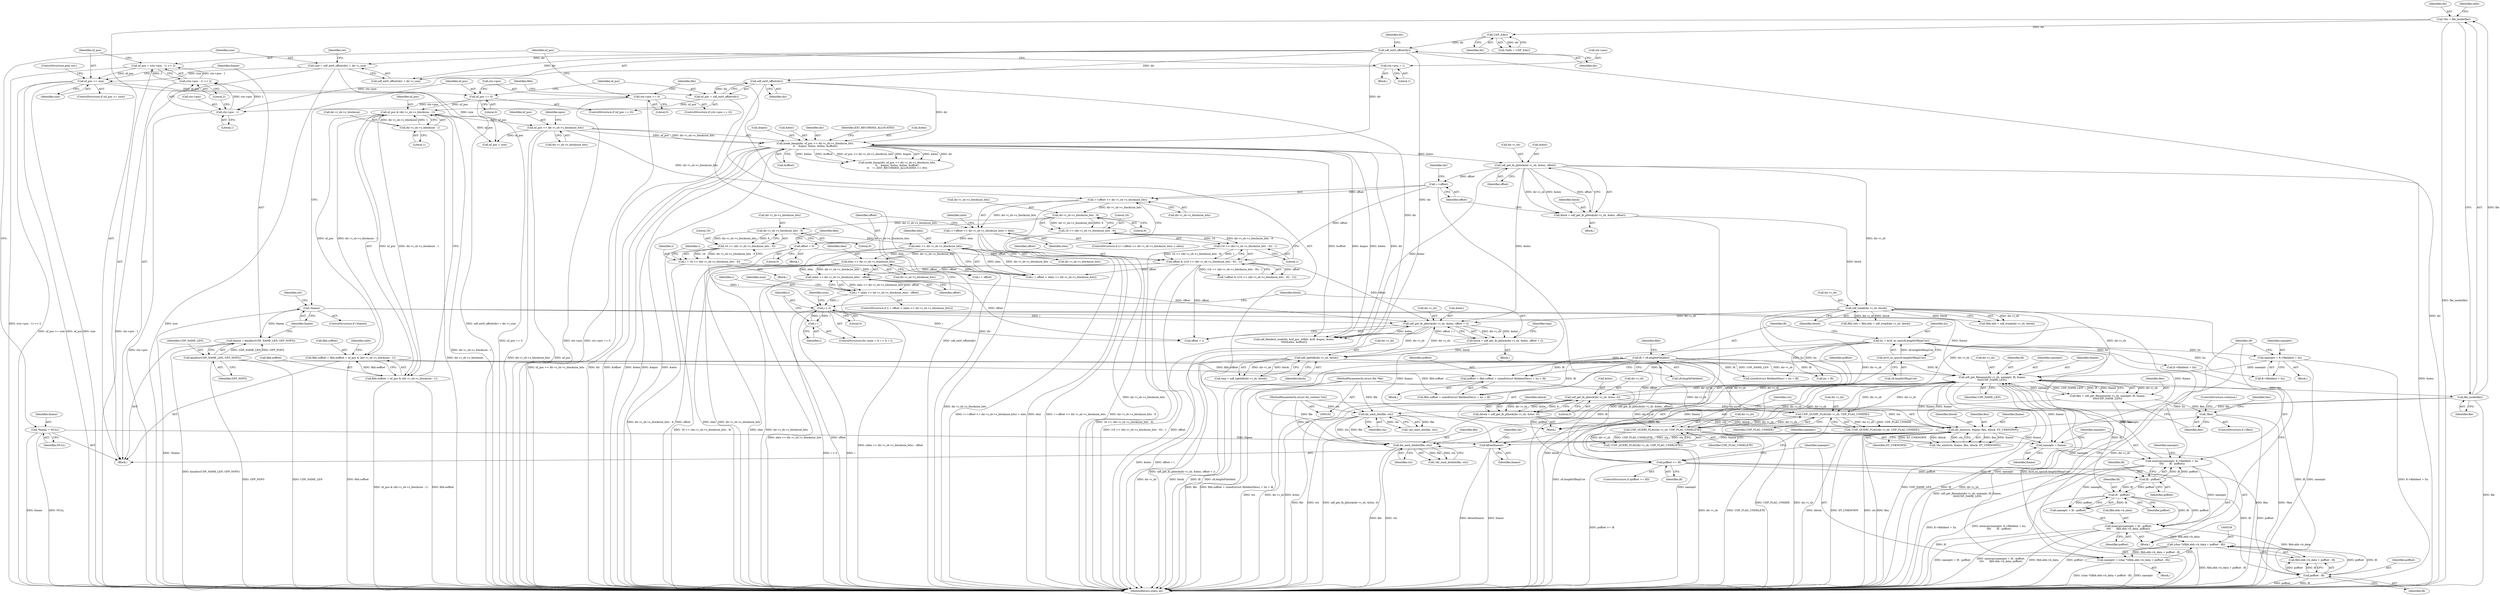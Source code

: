 digraph "0_linux_0e5cc9a40ada6046e6bc3bdfcd0c0d7e4b706b14@API" {
"1000694" [label="(Call,kfree(fname))"];
"1000626" [label="(Call,udf_get_filename(dir->i_sb, nameptr, lfi, fname,\n\t\t\t\t\tUDF_NAME_LEN))"];
"1000408" [label="(Call,udf_tgetblk(dir->i_sb, block))"];
"1000397" [label="(Call,udf_get_lb_pblock(dir->i_sb, &eloc, offset + i))"];
"1000324" [label="(Call,udf_tread(dir->i_sb, block))"];
"1000265" [label="(Call,udf_get_lb_pblock(dir->i_sb, &eloc, offset))"];
"1000237" [label="(Call,inode_bmap(dir, nf_pos >> dir->i_sb->s_blocksize_bits,\n\t\t    &epos, &eloc, &elen, &offset))"];
"1000209" [label="(Call,udf_ext0_offset(dir))"];
"1000137" [label="(Call,udf_ext0_offset(dir))"];
"1000114" [label="(Call,UDF_I(dir))"];
"1000107" [label="(Call,*dir = file_inode(file))"];
"1000109" [label="(Call,file_inode(file))"];
"1000103" [label="(MethodParameterIn,struct file *file)"];
"1000239" [label="(Call,nf_pos >> dir->i_sb->s_blocksize_bits)"];
"1000219" [label="(Call,nf_pos & (dir->i_sb->s_blocksize - 1))"];
"1000207" [label="(Call,nf_pos = udf_ext0_offset(dir))"];
"1000204" [label="(Call,nf_pos == 0)"];
"1000185" [label="(Call,nf_pos >= size)"];
"1000175" [label="(Call,nf_pos = (ctx->pos - 1) << 2)"];
"1000177" [label="(Call,(ctx->pos - 1) << 2)"];
"1000178" [label="(Call,ctx->pos - 1)"];
"1000157" [label="(Call,ctx->pos == 0)"];
"1000170" [label="(Call,ctx->pos = 1)"];
"1000134" [label="(Call,size = udf_ext0_offset(dir) + dir->i_size)"];
"1000221" [label="(Call,dir->i_sb->s_blocksize - 1)"];
"1000263" [label="(Call,block = udf_get_lb_pblock(dir->i_sb, &eloc, offset))"];
"1000376" [label="(Call,(elen >> dir->i_sb->s_blocksize_bits) - offset)"];
"1000377" [label="(Call,elen >> dir->i_sb->s_blocksize_bits)"];
"1000367" [label="(Call,elen >> dir->i_sb->s_blocksize_bits)"];
"1000273" [label="(Call,(++offset << dir->i_sb->s_blocksize_bits) < elen)"];
"1000274" [label="(Call,++offset << dir->i_sb->s_blocksize_bits)"];
"1000275" [label="(Call,++offset)"];
"1000355" [label="(Call,dir->i_sb->s_blocksize_bits - 9)"];
"1000342" [label="(Call,dir->i_sb->s_blocksize_bits - 9)"];
"1000337" [label="(Call,offset & ((16 >> (dir->i_sb->s_blocksize_bits - 9)) - 1))"];
"1000311" [label="(Call,offset = 0)"];
"1000339" [label="(Call,(16 >> (dir->i_sb->s_blocksize_bits - 9)) - 1)"];
"1000340" [label="(Call,16 >> (dir->i_sb->s_blocksize_bits - 9))"];
"1000389" [label="(Call,i > 0)"];
"1000374" [label="(Call,i = (elen >> dir->i_sb->s_blocksize_bits) - offset)"];
"1000392" [label="(Call,i--)"];
"1000351" [label="(Call,i = 16 >> (dir->i_sb->s_blocksize_bits - 9))"];
"1000353" [label="(Call,16 >> (dir->i_sb->s_blocksize_bits - 9))"];
"1000395" [label="(Call,block = udf_get_lb_pblock(dir->i_sb, &eloc, offset + i))"];
"1000604" [label="(Call,UDF_QUERY_FLAG(dir->i_sb, UDF_FLAG_UNHIDE))"];
"1000648" [label="(Call,udf_get_lb_pblock(dir->i_sb, &tloc, 0))"];
"1000587" [label="(Call,UDF_QUERY_FLAG(dir->i_sb, UDF_FLAG_UNDELETE))"];
"1000509" [label="(Call,nameptr = fi->fileIdent + liu)"];
"1000489" [label="(Call,liu = le16_to_cpu(cfi.lengthOfImpUse))"];
"1000491" [label="(Call,le16_to_cpu(cfi.lengthOfImpUse))"];
"1000536" [label="(Call,nameptr = (char *)(fibh.ebh->b_data + poffset - lfi))"];
"1000538" [label="(Call,(char *)(fibh.ebh->b_data + poffset - lfi))"];
"1000564" [label="(Call,memcpy(nameptr + lfi - poffset,\n\t\t\t\t       fibh.ebh->b_data, poffset))"];
"1000554" [label="(Call,memcpy(nameptr, fi->fileIdent + liu,\n\t\t\t\t       lfi - poffset))"];
"1000551" [label="(Call,nameptr = fname)"];
"1000657" [label="(Call,dir_emit(ctx, fname, flen, iblock, DT_UNKNOWN))"];
"1000165" [label="(Call,dir_emit_dot(file, ctx))"];
"1000104" [label="(MethodParameterIn,struct dir_context *ctx)"];
"1000619" [label="(Call,dir_emit_dotdot(file, ctx))"];
"1000635" [label="(Call,!flen)"];
"1000624" [label="(Call,flen = udf_get_filename(dir->i_sb, nameptr, lfi, fname,\n\t\t\t\t\tUDF_NAME_LEN))"];
"1000646" [label="(Call,iblock = udf_get_lb_pblock(dir->i_sb, &tloc, 0))"];
"1000195" [label="(Call,!fname)"];
"1000189" [label="(Call,fname = kmalloc(UDF_NAME_LEN, GFP_NOFS))"];
"1000191" [label="(Call,kmalloc(UDF_NAME_LEN, GFP_NOFS))"];
"1000561" [label="(Call,lfi - poffset)"];
"1000532" [label="(Call,poffset >= lfi)"];
"1000519" [label="(Call,poffset = fibh.soffset + sizeof(struct fileIdentDesc) + liu + lfi)"];
"1000211" [label="(Call,fibh.soffset = fibh.eoffset = nf_pos & (dir->i_sb->s_blocksize - 1))"];
"1000215" [label="(Call,fibh.eoffset = nf_pos & (dir->i_sb->s_blocksize - 1))"];
"1000495" [label="(Call,lfi = cfi.lengthFileIdent)"];
"1000567" [label="(Call,lfi - poffset)"];
"1000546" [label="(Call,poffset - lfi)"];
"1000127" [label="(Call,*fname = NULL)"];
"1000227" [label="(Literal,1)"];
"1000204" [label="(Call,nf_pos == 0)"];
"1000177" [label="(Call,(ctx->pos - 1) << 2)"];
"1000241" [label="(Call,dir->i_sb->s_blocksize_bits)"];
"1000694" [label="(Call,kfree(fname))"];
"1000385" [label="(ControlStructure,for (num = 0; i > 0; i--))"];
"1000660" [label="(Identifier,flen)"];
"1000275" [label="(Call,++offset)"];
"1000137" [label="(Call,udf_ext0_offset(dir))"];
"1000279" [label="(Identifier,dir)"];
"1000491" [label="(Call,le16_to_cpu(cfi.lengthOfImpUse))"];
"1000277" [label="(Call,dir->i_sb->s_blocksize_bits)"];
"1000134" [label="(Call,size = udf_ext0_offset(dir) + dir->i_size)"];
"1000252" [label="(Call,&offset)"];
"1000367" [label="(Call,elen >> dir->i_sb->s_blocksize_bits)"];
"1000536" [label="(Call,nameptr = (char *)(fibh.ebh->b_data + poffset - lfi))"];
"1000203" [label="(ControlStructure,if (nf_pos == 0))"];
"1000492" [label="(Call,cfi.lengthOfImpUse)"];
"1000406" [label="(Call,tmp = udf_tgetblk(dir->i_sb, block))"];
"1000264" [label="(Identifier,block)"];
"1000166" [label="(Identifier,file)"];
"1000534" [label="(Identifier,lfi)"];
"1000552" [label="(Identifier,nameptr)"];
"1000503" [label="(Identifier,fibh)"];
"1000567" [label="(Call,lfi - poffset)"];
"1000630" [label="(Identifier,nameptr)"];
"1000604" [label="(Call,UDF_QUERY_FLAG(dir->i_sb, UDF_FLAG_UNHIDE))"];
"1000250" [label="(Call,&elen)"];
"1000187" [label="(Identifier,size)"];
"1000369" [label="(Call,dir->i_sb->s_blocksize_bits)"];
"1000272" [label="(ControlStructure,if ((++offset << dir->i_sb->s_blocksize_bits) < elen))"];
"1000129" [label="(Identifier,NULL)"];
"1000547" [label="(Identifier,poffset)"];
"1000127" [label="(Call,*fname = NULL)"];
"1000183" [label="(Literal,2)"];
"1000510" [label="(Identifier,nameptr)"];
"1000364" [label="(Call,i + offset)"];
"1000213" [label="(Identifier,fibh)"];
"1000375" [label="(Identifier,i)"];
"1000548" [label="(Identifier,lfi)"];
"1000135" [label="(Identifier,size)"];
"1000553" [label="(Identifier,fname)"];
"1000519" [label="(Call,poffset = fibh.soffset + sizeof(struct fileIdentDesc) + liu + lfi)"];
"1000175" [label="(Call,nf_pos = (ctx->pos - 1) << 2)"];
"1000624" [label="(Call,flen = udf_get_filename(dir->i_sb, nameptr, lfi, fname,\n\t\t\t\t\tUDF_NAME_LEN))"];
"1000362" [label="(ControlStructure,if (i + offset > (elen >> dir->i_sb->s_blocksize_bits)))"];
"1000497" [label="(Call,cfi.lengthFileIdent)"];
"1000456" [label="(Block,)"];
"1000312" [label="(Identifier,offset)"];
"1000109" [label="(Call,file_inode(file))"];
"1000325" [label="(Call,dir->i_sb)"];
"1000188" [label="(ControlStructure,goto out;)"];
"1000355" [label="(Call,dir->i_sb->s_blocksize_bits - 9)"];
"1000246" [label="(Call,&epos)"];
"1000179" [label="(Call,ctx->pos)"];
"1000316" [label="(Call,fibh.sbh = fibh.ebh = udf_tread(dir->i_sb, block))"];
"1000222" [label="(Call,dir->i_sb->s_blocksize)"];
"1000339" [label="(Call,(16 >> (dir->i_sb->s_blocksize_bits - 9)) - 1)"];
"1000185" [label="(Call,nf_pos >= size)"];
"1000199" [label="(Identifier,ret)"];
"1000662" [label="(Identifier,DT_UNKNOWN)"];
"1000165" [label="(Call,dir_emit_dot(file, ctx))"];
"1000209" [label="(Call,udf_ext0_offset(dir))"];
"1000570" [label="(Call,fibh.ebh->b_data)"];
"1000361" [label="(Literal,9)"];
"1000520" [label="(Identifier,poffset)"];
"1000496" [label="(Identifier,lfi)"];
"1000194" [label="(ControlStructure,if (!fname))"];
"1000336" [label="(Call,!(offset & ((16 >> (dir->i_sb->s_blocksize_bits - 9)) - 1)))"];
"1000649" [label="(Call,dir->i_sb)"];
"1000564" [label="(Call,memcpy(nameptr + lfi - poffset,\n\t\t\t\t       fibh.ebh->b_data, poffset))"];
"1000265" [label="(Call,udf_get_lb_pblock(dir->i_sb, &eloc, offset))"];
"1000517" [label="(Block,)"];
"1000324" [label="(Call,udf_tread(dir->i_sb, block))"];
"1000568" [label="(Identifier,lfi)"];
"1000115" [label="(Identifier,dir)"];
"1000632" [label="(Identifier,fname)"];
"1000565" [label="(Call,nameptr + lfi - poffset)"];
"1000625" [label="(Identifier,flen)"];
"1000433" [label="(Identifier,num)"];
"1000212" [label="(Call,fibh.soffset)"];
"1000191" [label="(Call,kmalloc(UDF_NAME_LEN, GFP_NOFS))"];
"1000140" [label="(Identifier,dir)"];
"1000537" [label="(Identifier,nameptr)"];
"1000105" [label="(Block,)"];
"1000162" [label="(Block,)"];
"1000138" [label="(Identifier,dir)"];
"1000157" [label="(Call,ctx->pos == 0)"];
"1000554" [label="(Call,memcpy(nameptr, fi->fileIdent + liu,\n\t\t\t\t       lfi - poffset))"];
"1000392" [label="(Call,i--)"];
"1000341" [label="(Literal,16)"];
"1000550" [label="(Block,)"];
"1000588" [label="(Call,dir->i_sb)"];
"1000659" [label="(Identifier,fname)"];
"1000189" [label="(Call,fname = kmalloc(UDF_NAME_LEN, GFP_NOFS))"];
"1000376" [label="(Call,(elen >> dir->i_sb->s_blocksize_bits) - offset)"];
"1000555" [label="(Identifier,nameptr)"];
"1000107" [label="(Call,*dir = file_inode(file))"];
"1000652" [label="(Call,&tloc)"];
"1000384" [label="(Identifier,offset)"];
"1000387" [label="(Identifier,num)"];
"1000352" [label="(Identifier,i)"];
"1000282" [label="(Identifier,elen)"];
"1000635" [label="(Call,!flen)"];
"1000350" [label="(Block,)"];
"1000287" [label="(Identifier,iinfo)"];
"1000412" [label="(Identifier,block)"];
"1000656" [label="(Call,!dir_emit(ctx, fname, flen, iblock, DT_UNKNOWN))"];
"1000511" [label="(Call,fi->fileIdent + liu)"];
"1000396" [label="(Identifier,block)"];
"1000561" [label="(Call,lfi - poffset)"];
"1000216" [label="(Call,fibh.eoffset)"];
"1000393" [label="(Identifier,i)"];
"1000634" [label="(ControlStructure,if (!flen))"];
"1000586" [label="(Call,!UDF_QUERY_FLAG(dir->i_sb, UDF_FLAG_UNDELETE))"];
"1000540" [label="(Call,fibh.ebh->b_data + poffset - lfi)"];
"1000104" [label="(MethodParameterIn,struct dir_context *ctx)"];
"1000151" [label="(Identifier,ret)"];
"1000379" [label="(Call,dir->i_sb->s_blocksize_bits)"];
"1000263" [label="(Call,block = udf_get_lb_pblock(dir->i_sb, &eloc, offset))"];
"1000190" [label="(Identifier,fname)"];
"1000161" [label="(Literal,0)"];
"1000532" [label="(Call,poffset >= lfi)"];
"1000409" [label="(Call,dir->i_sb)"];
"1000114" [label="(Call,UDF_I(dir))"];
"1000636" [label="(Identifier,flen)"];
"1000535" [label="(Block,)"];
"1000626" [label="(Call,udf_get_filename(dir->i_sb, nameptr, lfi, fname,\n\t\t\t\t\tUDF_NAME_LEN))"];
"1000627" [label="(Call,dir->i_sb)"];
"1000184" [label="(ControlStructure,if (nf_pos >= size))"];
"1000186" [label="(Identifier,nf_pos)"];
"1000525" [label="(Call,sizeof(struct fileIdentDesc) + liu + lfi)"];
"1000195" [label="(Call,!fname)"];
"1000342" [label="(Call,dir->i_sb->s_blocksize_bits - 9)"];
"1000343" [label="(Call,dir->i_sb->s_blocksize_bits)"];
"1000569" [label="(Identifier,poffset)"];
"1000337" [label="(Call,offset & ((16 >> (dir->i_sb->s_blocksize_bits - 9)) - 1))"];
"1000695" [label="(Identifier,fname)"];
"1000521" [label="(Call,fibh.soffset + sizeof(struct fileIdentDesc) + liu + lfi)"];
"1000377" [label="(Call,elen >> dir->i_sb->s_blocksize_bits)"];
"1000110" [label="(Identifier,file)"];
"1000647" [label="(Identifier,iblock)"];
"1000269" [label="(Call,&eloc)"];
"1000266" [label="(Call,dir->i_sb)"];
"1000240" [label="(Identifier,nf_pos)"];
"1000211" [label="(Call,fibh.soffset = fibh.eoffset = nf_pos & (dir->i_sb->s_blocksize - 1))"];
"1000234" [label="(Block,)"];
"1000489" [label="(Call,liu = le16_to_cpu(cfi.lengthOfImpUse))"];
"1000531" [label="(ControlStructure,if (poffset >= lfi))"];
"1000108" [label="(Identifier,dir)"];
"1000620" [label="(Identifier,file)"];
"1000248" [label="(Call,&eloc)"];
"1000587" [label="(Call,UDF_QUERY_FLAG(dir->i_sb, UDF_FLAG_UNDELETE))"];
"1000374" [label="(Call,i = (elen >> dir->i_sb->s_blocksize_bits) - offset)"];
"1000363" [label="(Call,i + offset > (elen >> dir->i_sb->s_blocksize_bits))"];
"1000318" [label="(Identifier,fibh)"];
"1000176" [label="(Identifier,nf_pos)"];
"1000658" [label="(Identifier,ctx)"];
"1000407" [label="(Identifier,tmp)"];
"1000170" [label="(Call,ctx->pos = 1)"];
"1000546" [label="(Call,poffset - lfi)"];
"1000351" [label="(Call,i = 16 >> (dir->i_sb->s_blocksize_bits - 9))"];
"1000112" [label="(Call,*iinfo = UDF_I(dir))"];
"1000619" [label="(Call,dir_emit_dotdot(file, ctx))"];
"1000639" [label="(Identifier,tloc)"];
"1000490" [label="(Identifier,liu)"];
"1000654" [label="(Literal,0)"];
"1000158" [label="(Call,ctx->pos)"];
"1000196" [label="(Identifier,fname)"];
"1000271" [label="(Identifier,offset)"];
"1000349" [label="(Literal,1)"];
"1000238" [label="(Identifier,dir)"];
"1000538" [label="(Call,(char *)(fibh.ebh->b_data + poffset - lfi))"];
"1000661" [label="(Identifier,iblock)"];
"1000633" [label="(Identifier,UDF_NAME_LEN)"];
"1000365" [label="(Identifier,i)"];
"1000401" [label="(Call,&eloc)"];
"1000495" [label="(Call,lfi = cfi.lengthFileIdent)"];
"1000394" [label="(Block,)"];
"1000563" [label="(Identifier,poffset)"];
"1000562" [label="(Identifier,lfi)"];
"1000193" [label="(Identifier,GFP_NOFS)"];
"1000591" [label="(Identifier,UDF_FLAG_UNDELETE)"];
"1000207" [label="(Call,nf_pos = udf_ext0_offset(dir))"];
"1000276" [label="(Identifier,offset)"];
"1000391" [label="(Literal,0)"];
"1000320" [label="(Call,fibh.ebh = udf_tread(dir->i_sb, block))"];
"1000603" [label="(Call,!UDF_QUERY_FLAG(dir->i_sb, UDF_FLAG_UNHIDE))"];
"1000605" [label="(Call,dir->i_sb)"];
"1000255" [label="(Identifier,EXT_RECORDED_ALLOCATED)"];
"1000338" [label="(Identifier,offset)"];
"1000580" [label="(Identifier,cfi)"];
"1000646" [label="(Call,iblock = udf_get_lb_pblock(dir->i_sb, &tloc, 0))"];
"1000378" [label="(Identifier,elen)"];
"1000239" [label="(Call,nf_pos >> dir->i_sb->s_blocksize_bits)"];
"1000156" [label="(ControlStructure,if (ctx->pos == 0))"];
"1000575" [label="(Identifier,poffset)"];
"1000192" [label="(Identifier,UDF_NAME_LEN)"];
"1000533" [label="(Identifier,poffset)"];
"1000348" [label="(Literal,9)"];
"1000128" [label="(Identifier,fname)"];
"1000220" [label="(Identifier,nf_pos)"];
"1000469" [label="(Call,udf_fileident_read(dir, &nf_pos, &fibh, &cfi, &epos, &eloc,\n\t\t\t\t\t&elen, &offset))"];
"1000313" [label="(Literal,0)"];
"1000389" [label="(Call,i > 0)"];
"1000608" [label="(Identifier,UDF_FLAG_UNHIDE)"];
"1000210" [label="(Identifier,dir)"];
"1000368" [label="(Identifier,elen)"];
"1000509" [label="(Call,nameptr = fi->fileIdent + liu)"];
"1000390" [label="(Identifier,i)"];
"1000648" [label="(Call,udf_get_lb_pblock(dir->i_sb, &tloc, 0))"];
"1000247" [label="(Identifier,epos)"];
"1000354" [label="(Literal,16)"];
"1000182" [label="(Literal,1)"];
"1000174" [label="(Literal,1)"];
"1000164" [label="(Call,!dir_emit_dot(file, ctx))"];
"1000508" [label="(Block,)"];
"1000453" [label="(Call,nf_pos < size)"];
"1000219" [label="(Call,nf_pos & (dir->i_sb->s_blocksize - 1))"];
"1000408" [label="(Call,udf_tgetblk(dir->i_sb, block))"];
"1000171" [label="(Call,ctx->pos)"];
"1000311" [label="(Call,offset = 0)"];
"1000395" [label="(Call,block = udf_get_lb_pblock(dir->i_sb, &eloc, offset + i))"];
"1000618" [label="(Call,!dir_emit_dotdot(file, ctx))"];
"1000397" [label="(Call,udf_get_lb_pblock(dir->i_sb, &eloc, offset + i))"];
"1000178" [label="(Call,ctx->pos - 1)"];
"1000205" [label="(Identifier,nf_pos)"];
"1000236" [label="(Call,inode_bmap(dir, nf_pos >> dir->i_sb->s_blocksize_bits,\n\t\t    &epos, &eloc, &elen, &offset)\n\t\t    != (EXT_RECORDED_ALLOCATED >> 30))"];
"1000566" [label="(Identifier,nameptr)"];
"1000328" [label="(Identifier,block)"];
"1000621" [label="(Identifier,ctx)"];
"1000103" [label="(MethodParameterIn,struct file *file)"];
"1000273" [label="(Call,(++offset << dir->i_sb->s_blocksize_bits) < elen)"];
"1000356" [label="(Call,dir->i_sb->s_blocksize_bits)"];
"1000528" [label="(Call,liu + lfi)"];
"1000221" [label="(Call,dir->i_sb->s_blocksize - 1)"];
"1000231" [label="(Identifier,iinfo)"];
"1000215" [label="(Call,fibh.eoffset = nf_pos & (dir->i_sb->s_blocksize - 1))"];
"1000237" [label="(Call,inode_bmap(dir, nf_pos >> dir->i_sb->s_blocksize_bits,\n\t\t    &epos, &eloc, &elen, &offset))"];
"1000206" [label="(Literal,0)"];
"1000551" [label="(Call,nameptr = fname)"];
"1000698" [label="(MethodReturn,static int)"];
"1000556" [label="(Call,fi->fileIdent + liu)"];
"1000113" [label="(Identifier,iinfo)"];
"1000340" [label="(Call,16 >> (dir->i_sb->s_blocksize_bits - 9))"];
"1000631" [label="(Identifier,lfi)"];
"1000398" [label="(Call,dir->i_sb)"];
"1000208" [label="(Identifier,nf_pos)"];
"1000353" [label="(Call,16 >> (dir->i_sb->s_blocksize_bits - 9))"];
"1000637" [label="(ControlStructure,continue;)"];
"1000167" [label="(Identifier,ctx)"];
"1000697" [label="(Identifier,ret)"];
"1000657" [label="(Call,dir_emit(ctx, fname, flen, iblock, DT_UNKNOWN))"];
"1000403" [label="(Call,offset + i)"];
"1000274" [label="(Call,++offset << dir->i_sb->s_blocksize_bits)"];
"1000310" [label="(Block,)"];
"1000136" [label="(Call,udf_ext0_offset(dir) + dir->i_size)"];
"1000694" -> "1000105"  [label="AST: "];
"1000694" -> "1000695"  [label="CFG: "];
"1000695" -> "1000694"  [label="AST: "];
"1000697" -> "1000694"  [label="CFG: "];
"1000694" -> "1000698"  [label="DDG: fname"];
"1000694" -> "1000698"  [label="DDG: kfree(fname)"];
"1000626" -> "1000694"  [label="DDG: fname"];
"1000657" -> "1000694"  [label="DDG: fname"];
"1000127" -> "1000694"  [label="DDG: fname"];
"1000195" -> "1000694"  [label="DDG: fname"];
"1000626" -> "1000624"  [label="AST: "];
"1000626" -> "1000633"  [label="CFG: "];
"1000627" -> "1000626"  [label="AST: "];
"1000630" -> "1000626"  [label="AST: "];
"1000631" -> "1000626"  [label="AST: "];
"1000632" -> "1000626"  [label="AST: "];
"1000633" -> "1000626"  [label="AST: "];
"1000624" -> "1000626"  [label="CFG: "];
"1000626" -> "1000698"  [label="DDG: nameptr"];
"1000626" -> "1000698"  [label="DDG: UDF_NAME_LEN"];
"1000626" -> "1000698"  [label="DDG: lfi"];
"1000626" -> "1000698"  [label="DDG: dir->i_sb"];
"1000626" -> "1000551"  [label="DDG: fname"];
"1000626" -> "1000587"  [label="DDG: dir->i_sb"];
"1000626" -> "1000604"  [label="DDG: dir->i_sb"];
"1000626" -> "1000624"  [label="DDG: dir->i_sb"];
"1000626" -> "1000624"  [label="DDG: nameptr"];
"1000626" -> "1000624"  [label="DDG: UDF_NAME_LEN"];
"1000626" -> "1000624"  [label="DDG: lfi"];
"1000626" -> "1000624"  [label="DDG: fname"];
"1000408" -> "1000626"  [label="DDG: dir->i_sb"];
"1000604" -> "1000626"  [label="DDG: dir->i_sb"];
"1000648" -> "1000626"  [label="DDG: dir->i_sb"];
"1000324" -> "1000626"  [label="DDG: dir->i_sb"];
"1000587" -> "1000626"  [label="DDG: dir->i_sb"];
"1000509" -> "1000626"  [label="DDG: nameptr"];
"1000536" -> "1000626"  [label="DDG: nameptr"];
"1000554" -> "1000626"  [label="DDG: nameptr"];
"1000546" -> "1000626"  [label="DDG: lfi"];
"1000567" -> "1000626"  [label="DDG: lfi"];
"1000495" -> "1000626"  [label="DDG: lfi"];
"1000657" -> "1000626"  [label="DDG: fname"];
"1000195" -> "1000626"  [label="DDG: fname"];
"1000191" -> "1000626"  [label="DDG: UDF_NAME_LEN"];
"1000626" -> "1000648"  [label="DDG: dir->i_sb"];
"1000626" -> "1000657"  [label="DDG: fname"];
"1000408" -> "1000406"  [label="AST: "];
"1000408" -> "1000412"  [label="CFG: "];
"1000409" -> "1000408"  [label="AST: "];
"1000412" -> "1000408"  [label="AST: "];
"1000406" -> "1000408"  [label="CFG: "];
"1000408" -> "1000698"  [label="DDG: dir->i_sb"];
"1000408" -> "1000698"  [label="DDG: block"];
"1000408" -> "1000397"  [label="DDG: dir->i_sb"];
"1000408" -> "1000406"  [label="DDG: dir->i_sb"];
"1000408" -> "1000406"  [label="DDG: block"];
"1000397" -> "1000408"  [label="DDG: dir->i_sb"];
"1000395" -> "1000408"  [label="DDG: block"];
"1000408" -> "1000587"  [label="DDG: dir->i_sb"];
"1000408" -> "1000604"  [label="DDG: dir->i_sb"];
"1000397" -> "1000395"  [label="AST: "];
"1000397" -> "1000403"  [label="CFG: "];
"1000398" -> "1000397"  [label="AST: "];
"1000401" -> "1000397"  [label="AST: "];
"1000403" -> "1000397"  [label="AST: "];
"1000395" -> "1000397"  [label="CFG: "];
"1000397" -> "1000698"  [label="DDG: &eloc"];
"1000397" -> "1000698"  [label="DDG: offset + i"];
"1000397" -> "1000395"  [label="DDG: dir->i_sb"];
"1000397" -> "1000395"  [label="DDG: &eloc"];
"1000397" -> "1000395"  [label="DDG: offset + i"];
"1000324" -> "1000397"  [label="DDG: dir->i_sb"];
"1000265" -> "1000397"  [label="DDG: &eloc"];
"1000376" -> "1000397"  [label="DDG: offset"];
"1000337" -> "1000397"  [label="DDG: offset"];
"1000389" -> "1000397"  [label="DDG: i"];
"1000397" -> "1000469"  [label="DDG: &eloc"];
"1000324" -> "1000320"  [label="AST: "];
"1000324" -> "1000328"  [label="CFG: "];
"1000325" -> "1000324"  [label="AST: "];
"1000328" -> "1000324"  [label="AST: "];
"1000320" -> "1000324"  [label="CFG: "];
"1000324" -> "1000698"  [label="DDG: block"];
"1000324" -> "1000698"  [label="DDG: dir->i_sb"];
"1000324" -> "1000316"  [label="DDG: dir->i_sb"];
"1000324" -> "1000316"  [label="DDG: block"];
"1000324" -> "1000320"  [label="DDG: dir->i_sb"];
"1000324" -> "1000320"  [label="DDG: block"];
"1000265" -> "1000324"  [label="DDG: dir->i_sb"];
"1000263" -> "1000324"  [label="DDG: block"];
"1000324" -> "1000587"  [label="DDG: dir->i_sb"];
"1000324" -> "1000604"  [label="DDG: dir->i_sb"];
"1000265" -> "1000263"  [label="AST: "];
"1000265" -> "1000271"  [label="CFG: "];
"1000266" -> "1000265"  [label="AST: "];
"1000269" -> "1000265"  [label="AST: "];
"1000271" -> "1000265"  [label="AST: "];
"1000263" -> "1000265"  [label="CFG: "];
"1000265" -> "1000698"  [label="DDG: &eloc"];
"1000265" -> "1000263"  [label="DDG: dir->i_sb"];
"1000265" -> "1000263"  [label="DDG: &eloc"];
"1000265" -> "1000263"  [label="DDG: offset"];
"1000237" -> "1000265"  [label="DDG: &eloc"];
"1000265" -> "1000275"  [label="DDG: offset"];
"1000265" -> "1000469"  [label="DDG: &eloc"];
"1000237" -> "1000236"  [label="AST: "];
"1000237" -> "1000252"  [label="CFG: "];
"1000238" -> "1000237"  [label="AST: "];
"1000239" -> "1000237"  [label="AST: "];
"1000246" -> "1000237"  [label="AST: "];
"1000248" -> "1000237"  [label="AST: "];
"1000250" -> "1000237"  [label="AST: "];
"1000252" -> "1000237"  [label="AST: "];
"1000255" -> "1000237"  [label="CFG: "];
"1000237" -> "1000698"  [label="DDG: &eloc"];
"1000237" -> "1000698"  [label="DDG: nf_pos >> dir->i_sb->s_blocksize_bits"];
"1000237" -> "1000698"  [label="DDG: dir"];
"1000237" -> "1000698"  [label="DDG: &offset"];
"1000237" -> "1000698"  [label="DDG: &elen"];
"1000237" -> "1000698"  [label="DDG: &epos"];
"1000237" -> "1000236"  [label="DDG: &eloc"];
"1000237" -> "1000236"  [label="DDG: dir"];
"1000237" -> "1000236"  [label="DDG: &elen"];
"1000237" -> "1000236"  [label="DDG: &offset"];
"1000237" -> "1000236"  [label="DDG: nf_pos >> dir->i_sb->s_blocksize_bits"];
"1000237" -> "1000236"  [label="DDG: &epos"];
"1000209" -> "1000237"  [label="DDG: dir"];
"1000137" -> "1000237"  [label="DDG: dir"];
"1000239" -> "1000237"  [label="DDG: nf_pos"];
"1000239" -> "1000237"  [label="DDG: dir->i_sb->s_blocksize_bits"];
"1000237" -> "1000469"  [label="DDG: dir"];
"1000237" -> "1000469"  [label="DDG: &epos"];
"1000237" -> "1000469"  [label="DDG: &elen"];
"1000237" -> "1000469"  [label="DDG: &offset"];
"1000209" -> "1000207"  [label="AST: "];
"1000209" -> "1000210"  [label="CFG: "];
"1000210" -> "1000209"  [label="AST: "];
"1000207" -> "1000209"  [label="CFG: "];
"1000209" -> "1000698"  [label="DDG: dir"];
"1000209" -> "1000207"  [label="DDG: dir"];
"1000137" -> "1000209"  [label="DDG: dir"];
"1000209" -> "1000469"  [label="DDG: dir"];
"1000137" -> "1000136"  [label="AST: "];
"1000137" -> "1000138"  [label="CFG: "];
"1000138" -> "1000137"  [label="AST: "];
"1000140" -> "1000137"  [label="CFG: "];
"1000137" -> "1000698"  [label="DDG: dir"];
"1000137" -> "1000134"  [label="DDG: dir"];
"1000137" -> "1000136"  [label="DDG: dir"];
"1000114" -> "1000137"  [label="DDG: dir"];
"1000137" -> "1000469"  [label="DDG: dir"];
"1000114" -> "1000112"  [label="AST: "];
"1000114" -> "1000115"  [label="CFG: "];
"1000115" -> "1000114"  [label="AST: "];
"1000112" -> "1000114"  [label="CFG: "];
"1000114" -> "1000112"  [label="DDG: dir"];
"1000107" -> "1000114"  [label="DDG: dir"];
"1000107" -> "1000105"  [label="AST: "];
"1000107" -> "1000109"  [label="CFG: "];
"1000108" -> "1000107"  [label="AST: "];
"1000109" -> "1000107"  [label="AST: "];
"1000113" -> "1000107"  [label="CFG: "];
"1000107" -> "1000698"  [label="DDG: file_inode(file)"];
"1000109" -> "1000107"  [label="DDG: file"];
"1000109" -> "1000110"  [label="CFG: "];
"1000110" -> "1000109"  [label="AST: "];
"1000109" -> "1000698"  [label="DDG: file"];
"1000103" -> "1000109"  [label="DDG: file"];
"1000109" -> "1000165"  [label="DDG: file"];
"1000109" -> "1000619"  [label="DDG: file"];
"1000103" -> "1000102"  [label="AST: "];
"1000103" -> "1000698"  [label="DDG: file"];
"1000103" -> "1000165"  [label="DDG: file"];
"1000103" -> "1000619"  [label="DDG: file"];
"1000239" -> "1000241"  [label="CFG: "];
"1000240" -> "1000239"  [label="AST: "];
"1000241" -> "1000239"  [label="AST: "];
"1000247" -> "1000239"  [label="CFG: "];
"1000239" -> "1000698"  [label="DDG: nf_pos"];
"1000239" -> "1000698"  [label="DDG: dir->i_sb->s_blocksize_bits"];
"1000219" -> "1000239"  [label="DDG: nf_pos"];
"1000239" -> "1000274"  [label="DDG: dir->i_sb->s_blocksize_bits"];
"1000239" -> "1000453"  [label="DDG: nf_pos"];
"1000219" -> "1000215"  [label="AST: "];
"1000219" -> "1000221"  [label="CFG: "];
"1000220" -> "1000219"  [label="AST: "];
"1000221" -> "1000219"  [label="AST: "];
"1000215" -> "1000219"  [label="CFG: "];
"1000219" -> "1000698"  [label="DDG: dir->i_sb->s_blocksize - 1"];
"1000219" -> "1000211"  [label="DDG: nf_pos"];
"1000219" -> "1000211"  [label="DDG: dir->i_sb->s_blocksize - 1"];
"1000219" -> "1000215"  [label="DDG: nf_pos"];
"1000219" -> "1000215"  [label="DDG: dir->i_sb->s_blocksize - 1"];
"1000207" -> "1000219"  [label="DDG: nf_pos"];
"1000204" -> "1000219"  [label="DDG: nf_pos"];
"1000221" -> "1000219"  [label="DDG: dir->i_sb->s_blocksize"];
"1000221" -> "1000219"  [label="DDG: 1"];
"1000219" -> "1000453"  [label="DDG: nf_pos"];
"1000207" -> "1000203"  [label="AST: "];
"1000208" -> "1000207"  [label="AST: "];
"1000213" -> "1000207"  [label="CFG: "];
"1000207" -> "1000698"  [label="DDG: udf_ext0_offset(dir)"];
"1000204" -> "1000203"  [label="AST: "];
"1000204" -> "1000206"  [label="CFG: "];
"1000205" -> "1000204"  [label="AST: "];
"1000206" -> "1000204"  [label="AST: "];
"1000208" -> "1000204"  [label="CFG: "];
"1000213" -> "1000204"  [label="CFG: "];
"1000204" -> "1000698"  [label="DDG: nf_pos == 0"];
"1000185" -> "1000204"  [label="DDG: nf_pos"];
"1000185" -> "1000184"  [label="AST: "];
"1000185" -> "1000187"  [label="CFG: "];
"1000186" -> "1000185"  [label="AST: "];
"1000187" -> "1000185"  [label="AST: "];
"1000188" -> "1000185"  [label="CFG: "];
"1000190" -> "1000185"  [label="CFG: "];
"1000185" -> "1000698"  [label="DDG: nf_pos"];
"1000185" -> "1000698"  [label="DDG: size"];
"1000185" -> "1000698"  [label="DDG: nf_pos >= size"];
"1000175" -> "1000185"  [label="DDG: nf_pos"];
"1000134" -> "1000185"  [label="DDG: size"];
"1000185" -> "1000453"  [label="DDG: size"];
"1000175" -> "1000105"  [label="AST: "];
"1000175" -> "1000177"  [label="CFG: "];
"1000176" -> "1000175"  [label="AST: "];
"1000177" -> "1000175"  [label="AST: "];
"1000186" -> "1000175"  [label="CFG: "];
"1000175" -> "1000698"  [label="DDG: (ctx->pos - 1) << 2"];
"1000177" -> "1000175"  [label="DDG: ctx->pos - 1"];
"1000177" -> "1000175"  [label="DDG: 2"];
"1000177" -> "1000183"  [label="CFG: "];
"1000178" -> "1000177"  [label="AST: "];
"1000183" -> "1000177"  [label="AST: "];
"1000177" -> "1000698"  [label="DDG: ctx->pos - 1"];
"1000178" -> "1000177"  [label="DDG: ctx->pos"];
"1000178" -> "1000177"  [label="DDG: 1"];
"1000178" -> "1000182"  [label="CFG: "];
"1000179" -> "1000178"  [label="AST: "];
"1000182" -> "1000178"  [label="AST: "];
"1000183" -> "1000178"  [label="CFG: "];
"1000178" -> "1000698"  [label="DDG: ctx->pos"];
"1000157" -> "1000178"  [label="DDG: ctx->pos"];
"1000170" -> "1000178"  [label="DDG: ctx->pos"];
"1000157" -> "1000156"  [label="AST: "];
"1000157" -> "1000161"  [label="CFG: "];
"1000158" -> "1000157"  [label="AST: "];
"1000161" -> "1000157"  [label="AST: "];
"1000166" -> "1000157"  [label="CFG: "];
"1000176" -> "1000157"  [label="CFG: "];
"1000157" -> "1000698"  [label="DDG: ctx->pos == 0"];
"1000157" -> "1000698"  [label="DDG: ctx->pos"];
"1000170" -> "1000162"  [label="AST: "];
"1000170" -> "1000174"  [label="CFG: "];
"1000171" -> "1000170"  [label="AST: "];
"1000174" -> "1000170"  [label="AST: "];
"1000176" -> "1000170"  [label="CFG: "];
"1000134" -> "1000105"  [label="AST: "];
"1000134" -> "1000136"  [label="CFG: "];
"1000135" -> "1000134"  [label="AST: "];
"1000136" -> "1000134"  [label="AST: "];
"1000151" -> "1000134"  [label="CFG: "];
"1000134" -> "1000698"  [label="DDG: size"];
"1000134" -> "1000698"  [label="DDG: udf_ext0_offset(dir) + dir->i_size"];
"1000221" -> "1000227"  [label="CFG: "];
"1000222" -> "1000221"  [label="AST: "];
"1000227" -> "1000221"  [label="AST: "];
"1000221" -> "1000698"  [label="DDG: dir->i_sb->s_blocksize"];
"1000263" -> "1000234"  [label="AST: "];
"1000264" -> "1000263"  [label="AST: "];
"1000276" -> "1000263"  [label="CFG: "];
"1000263" -> "1000698"  [label="DDG: udf_get_lb_pblock(dir->i_sb, &eloc, offset)"];
"1000376" -> "1000374"  [label="AST: "];
"1000376" -> "1000384"  [label="CFG: "];
"1000377" -> "1000376"  [label="AST: "];
"1000384" -> "1000376"  [label="AST: "];
"1000374" -> "1000376"  [label="CFG: "];
"1000376" -> "1000698"  [label="DDG: elen >> dir->i_sb->s_blocksize_bits"];
"1000376" -> "1000698"  [label="DDG: offset"];
"1000376" -> "1000374"  [label="DDG: elen >> dir->i_sb->s_blocksize_bits"];
"1000376" -> "1000374"  [label="DDG: offset"];
"1000377" -> "1000376"  [label="DDG: elen"];
"1000377" -> "1000376"  [label="DDG: dir->i_sb->s_blocksize_bits"];
"1000337" -> "1000376"  [label="DDG: offset"];
"1000376" -> "1000403"  [label="DDG: offset"];
"1000377" -> "1000379"  [label="CFG: "];
"1000378" -> "1000377"  [label="AST: "];
"1000379" -> "1000377"  [label="AST: "];
"1000384" -> "1000377"  [label="CFG: "];
"1000377" -> "1000698"  [label="DDG: dir->i_sb->s_blocksize_bits"];
"1000377" -> "1000698"  [label="DDG: elen"];
"1000367" -> "1000377"  [label="DDG: elen"];
"1000367" -> "1000377"  [label="DDG: dir->i_sb->s_blocksize_bits"];
"1000367" -> "1000363"  [label="AST: "];
"1000367" -> "1000369"  [label="CFG: "];
"1000368" -> "1000367"  [label="AST: "];
"1000369" -> "1000367"  [label="AST: "];
"1000363" -> "1000367"  [label="CFG: "];
"1000367" -> "1000698"  [label="DDG: dir->i_sb->s_blocksize_bits"];
"1000367" -> "1000698"  [label="DDG: elen"];
"1000367" -> "1000363"  [label="DDG: elen"];
"1000367" -> "1000363"  [label="DDG: dir->i_sb->s_blocksize_bits"];
"1000273" -> "1000367"  [label="DDG: elen"];
"1000355" -> "1000367"  [label="DDG: dir->i_sb->s_blocksize_bits"];
"1000273" -> "1000272"  [label="AST: "];
"1000273" -> "1000282"  [label="CFG: "];
"1000274" -> "1000273"  [label="AST: "];
"1000282" -> "1000273"  [label="AST: "];
"1000287" -> "1000273"  [label="CFG: "];
"1000312" -> "1000273"  [label="CFG: "];
"1000273" -> "1000698"  [label="DDG: elen"];
"1000273" -> "1000698"  [label="DDG: ++offset << dir->i_sb->s_blocksize_bits"];
"1000273" -> "1000698"  [label="DDG: (++offset << dir->i_sb->s_blocksize_bits) < elen"];
"1000274" -> "1000273"  [label="DDG: dir->i_sb->s_blocksize_bits"];
"1000274" -> "1000277"  [label="CFG: "];
"1000275" -> "1000274"  [label="AST: "];
"1000277" -> "1000274"  [label="AST: "];
"1000282" -> "1000274"  [label="CFG: "];
"1000274" -> "1000698"  [label="DDG: dir->i_sb->s_blocksize_bits"];
"1000275" -> "1000274"  [label="DDG: offset"];
"1000274" -> "1000342"  [label="DDG: dir->i_sb->s_blocksize_bits"];
"1000275" -> "1000276"  [label="CFG: "];
"1000276" -> "1000275"  [label="AST: "];
"1000279" -> "1000275"  [label="CFG: "];
"1000275" -> "1000698"  [label="DDG: offset"];
"1000275" -> "1000337"  [label="DDG: offset"];
"1000355" -> "1000353"  [label="AST: "];
"1000355" -> "1000361"  [label="CFG: "];
"1000356" -> "1000355"  [label="AST: "];
"1000361" -> "1000355"  [label="AST: "];
"1000353" -> "1000355"  [label="CFG: "];
"1000355" -> "1000353"  [label="DDG: dir->i_sb->s_blocksize_bits"];
"1000355" -> "1000353"  [label="DDG: 9"];
"1000342" -> "1000355"  [label="DDG: dir->i_sb->s_blocksize_bits"];
"1000342" -> "1000340"  [label="AST: "];
"1000342" -> "1000348"  [label="CFG: "];
"1000343" -> "1000342"  [label="AST: "];
"1000348" -> "1000342"  [label="AST: "];
"1000340" -> "1000342"  [label="CFG: "];
"1000342" -> "1000698"  [label="DDG: dir->i_sb->s_blocksize_bits"];
"1000342" -> "1000340"  [label="DDG: dir->i_sb->s_blocksize_bits"];
"1000342" -> "1000340"  [label="DDG: 9"];
"1000337" -> "1000336"  [label="AST: "];
"1000337" -> "1000339"  [label="CFG: "];
"1000338" -> "1000337"  [label="AST: "];
"1000339" -> "1000337"  [label="AST: "];
"1000336" -> "1000337"  [label="CFG: "];
"1000337" -> "1000698"  [label="DDG: (16 >> (dir->i_sb->s_blocksize_bits - 9)) - 1"];
"1000337" -> "1000698"  [label="DDG: offset"];
"1000337" -> "1000336"  [label="DDG: offset"];
"1000337" -> "1000336"  [label="DDG: (16 >> (dir->i_sb->s_blocksize_bits - 9)) - 1"];
"1000311" -> "1000337"  [label="DDG: offset"];
"1000339" -> "1000337"  [label="DDG: 16 >> (dir->i_sb->s_blocksize_bits - 9)"];
"1000339" -> "1000337"  [label="DDG: 1"];
"1000337" -> "1000363"  [label="DDG: offset"];
"1000337" -> "1000364"  [label="DDG: offset"];
"1000337" -> "1000403"  [label="DDG: offset"];
"1000311" -> "1000310"  [label="AST: "];
"1000311" -> "1000313"  [label="CFG: "];
"1000312" -> "1000311"  [label="AST: "];
"1000313" -> "1000311"  [label="AST: "];
"1000318" -> "1000311"  [label="CFG: "];
"1000311" -> "1000698"  [label="DDG: offset"];
"1000339" -> "1000349"  [label="CFG: "];
"1000340" -> "1000339"  [label="AST: "];
"1000349" -> "1000339"  [label="AST: "];
"1000339" -> "1000698"  [label="DDG: 16 >> (dir->i_sb->s_blocksize_bits - 9)"];
"1000340" -> "1000339"  [label="DDG: 16"];
"1000340" -> "1000339"  [label="DDG: dir->i_sb->s_blocksize_bits - 9"];
"1000341" -> "1000340"  [label="AST: "];
"1000349" -> "1000340"  [label="CFG: "];
"1000340" -> "1000698"  [label="DDG: dir->i_sb->s_blocksize_bits - 9"];
"1000389" -> "1000385"  [label="AST: "];
"1000389" -> "1000391"  [label="CFG: "];
"1000390" -> "1000389"  [label="AST: "];
"1000391" -> "1000389"  [label="AST: "];
"1000396" -> "1000389"  [label="CFG: "];
"1000433" -> "1000389"  [label="CFG: "];
"1000389" -> "1000698"  [label="DDG: i > 0"];
"1000389" -> "1000698"  [label="DDG: i"];
"1000374" -> "1000389"  [label="DDG: i"];
"1000392" -> "1000389"  [label="DDG: i"];
"1000351" -> "1000389"  [label="DDG: i"];
"1000389" -> "1000392"  [label="DDG: i"];
"1000389" -> "1000403"  [label="DDG: i"];
"1000374" -> "1000362"  [label="AST: "];
"1000375" -> "1000374"  [label="AST: "];
"1000387" -> "1000374"  [label="CFG: "];
"1000374" -> "1000698"  [label="DDG: (elen >> dir->i_sb->s_blocksize_bits) - offset"];
"1000392" -> "1000385"  [label="AST: "];
"1000392" -> "1000393"  [label="CFG: "];
"1000393" -> "1000392"  [label="AST: "];
"1000390" -> "1000392"  [label="CFG: "];
"1000351" -> "1000350"  [label="AST: "];
"1000351" -> "1000353"  [label="CFG: "];
"1000352" -> "1000351"  [label="AST: "];
"1000353" -> "1000351"  [label="AST: "];
"1000365" -> "1000351"  [label="CFG: "];
"1000351" -> "1000698"  [label="DDG: 16 >> (dir->i_sb->s_blocksize_bits - 9)"];
"1000353" -> "1000351"  [label="DDG: 16"];
"1000353" -> "1000351"  [label="DDG: dir->i_sb->s_blocksize_bits - 9"];
"1000351" -> "1000363"  [label="DDG: i"];
"1000351" -> "1000364"  [label="DDG: i"];
"1000354" -> "1000353"  [label="AST: "];
"1000353" -> "1000698"  [label="DDG: dir->i_sb->s_blocksize_bits - 9"];
"1000395" -> "1000394"  [label="AST: "];
"1000396" -> "1000395"  [label="AST: "];
"1000407" -> "1000395"  [label="CFG: "];
"1000395" -> "1000698"  [label="DDG: udf_get_lb_pblock(dir->i_sb, &eloc, offset + i)"];
"1000604" -> "1000603"  [label="AST: "];
"1000604" -> "1000608"  [label="CFG: "];
"1000605" -> "1000604"  [label="AST: "];
"1000608" -> "1000604"  [label="AST: "];
"1000603" -> "1000604"  [label="CFG: "];
"1000604" -> "1000698"  [label="DDG: UDF_FLAG_UNHIDE"];
"1000604" -> "1000698"  [label="DDG: dir->i_sb"];
"1000604" -> "1000587"  [label="DDG: dir->i_sb"];
"1000604" -> "1000603"  [label="DDG: dir->i_sb"];
"1000604" -> "1000603"  [label="DDG: UDF_FLAG_UNHIDE"];
"1000648" -> "1000604"  [label="DDG: dir->i_sb"];
"1000587" -> "1000604"  [label="DDG: dir->i_sb"];
"1000648" -> "1000646"  [label="AST: "];
"1000648" -> "1000654"  [label="CFG: "];
"1000649" -> "1000648"  [label="AST: "];
"1000652" -> "1000648"  [label="AST: "];
"1000654" -> "1000648"  [label="AST: "];
"1000646" -> "1000648"  [label="CFG: "];
"1000648" -> "1000698"  [label="DDG: &tloc"];
"1000648" -> "1000698"  [label="DDG: dir->i_sb"];
"1000648" -> "1000587"  [label="DDG: dir->i_sb"];
"1000648" -> "1000646"  [label="DDG: dir->i_sb"];
"1000648" -> "1000646"  [label="DDG: &tloc"];
"1000648" -> "1000646"  [label="DDG: 0"];
"1000587" -> "1000586"  [label="AST: "];
"1000587" -> "1000591"  [label="CFG: "];
"1000588" -> "1000587"  [label="AST: "];
"1000591" -> "1000587"  [label="AST: "];
"1000586" -> "1000587"  [label="CFG: "];
"1000587" -> "1000698"  [label="DDG: dir->i_sb"];
"1000587" -> "1000698"  [label="DDG: UDF_FLAG_UNDELETE"];
"1000587" -> "1000586"  [label="DDG: dir->i_sb"];
"1000587" -> "1000586"  [label="DDG: UDF_FLAG_UNDELETE"];
"1000509" -> "1000508"  [label="AST: "];
"1000509" -> "1000511"  [label="CFG: "];
"1000510" -> "1000509"  [label="AST: "];
"1000511" -> "1000509"  [label="AST: "];
"1000580" -> "1000509"  [label="CFG: "];
"1000509" -> "1000698"  [label="DDG: fi->fileIdent + liu"];
"1000509" -> "1000698"  [label="DDG: nameptr"];
"1000489" -> "1000509"  [label="DDG: liu"];
"1000489" -> "1000456"  [label="AST: "];
"1000489" -> "1000491"  [label="CFG: "];
"1000490" -> "1000489"  [label="AST: "];
"1000491" -> "1000489"  [label="AST: "];
"1000496" -> "1000489"  [label="CFG: "];
"1000489" -> "1000698"  [label="DDG: le16_to_cpu(cfi.lengthOfImpUse)"];
"1000491" -> "1000489"  [label="DDG: cfi.lengthOfImpUse"];
"1000489" -> "1000511"  [label="DDG: liu"];
"1000489" -> "1000519"  [label="DDG: liu"];
"1000489" -> "1000521"  [label="DDG: liu"];
"1000489" -> "1000525"  [label="DDG: liu"];
"1000489" -> "1000528"  [label="DDG: liu"];
"1000489" -> "1000554"  [label="DDG: liu"];
"1000489" -> "1000556"  [label="DDG: liu"];
"1000491" -> "1000492"  [label="CFG: "];
"1000492" -> "1000491"  [label="AST: "];
"1000491" -> "1000698"  [label="DDG: cfi.lengthOfImpUse"];
"1000536" -> "1000535"  [label="AST: "];
"1000536" -> "1000538"  [label="CFG: "];
"1000537" -> "1000536"  [label="AST: "];
"1000538" -> "1000536"  [label="AST: "];
"1000580" -> "1000536"  [label="CFG: "];
"1000536" -> "1000698"  [label="DDG: (char *)(fibh.ebh->b_data + poffset - lfi)"];
"1000536" -> "1000698"  [label="DDG: nameptr"];
"1000538" -> "1000536"  [label="DDG: fibh.ebh->b_data + poffset - lfi"];
"1000538" -> "1000540"  [label="CFG: "];
"1000539" -> "1000538"  [label="AST: "];
"1000540" -> "1000538"  [label="AST: "];
"1000538" -> "1000698"  [label="DDG: fibh.ebh->b_data + poffset - lfi"];
"1000564" -> "1000538"  [label="DDG: fibh.ebh->b_data"];
"1000546" -> "1000538"  [label="DDG: poffset"];
"1000546" -> "1000538"  [label="DDG: lfi"];
"1000564" -> "1000550"  [label="AST: "];
"1000564" -> "1000575"  [label="CFG: "];
"1000565" -> "1000564"  [label="AST: "];
"1000570" -> "1000564"  [label="AST: "];
"1000575" -> "1000564"  [label="AST: "];
"1000580" -> "1000564"  [label="CFG: "];
"1000564" -> "1000698"  [label="DDG: poffset"];
"1000564" -> "1000698"  [label="DDG: nameptr + lfi - poffset"];
"1000564" -> "1000698"  [label="DDG: memcpy(nameptr + lfi - poffset,\n\t\t\t\t       fibh.ebh->b_data, poffset)"];
"1000564" -> "1000698"  [label="DDG: fibh.ebh->b_data"];
"1000564" -> "1000540"  [label="DDG: fibh.ebh->b_data"];
"1000554" -> "1000564"  [label="DDG: nameptr"];
"1000567" -> "1000564"  [label="DDG: lfi"];
"1000567" -> "1000564"  [label="DDG: poffset"];
"1000554" -> "1000550"  [label="AST: "];
"1000554" -> "1000561"  [label="CFG: "];
"1000555" -> "1000554"  [label="AST: "];
"1000556" -> "1000554"  [label="AST: "];
"1000561" -> "1000554"  [label="AST: "];
"1000566" -> "1000554"  [label="CFG: "];
"1000554" -> "1000698"  [label="DDG: memcpy(nameptr, fi->fileIdent + liu,\n\t\t\t\t       lfi - poffset)"];
"1000554" -> "1000698"  [label="DDG: fi->fileIdent + liu"];
"1000551" -> "1000554"  [label="DDG: nameptr"];
"1000561" -> "1000554"  [label="DDG: lfi"];
"1000561" -> "1000554"  [label="DDG: poffset"];
"1000554" -> "1000565"  [label="DDG: nameptr"];
"1000551" -> "1000550"  [label="AST: "];
"1000551" -> "1000553"  [label="CFG: "];
"1000552" -> "1000551"  [label="AST: "];
"1000553" -> "1000551"  [label="AST: "];
"1000555" -> "1000551"  [label="CFG: "];
"1000657" -> "1000551"  [label="DDG: fname"];
"1000195" -> "1000551"  [label="DDG: fname"];
"1000657" -> "1000656"  [label="AST: "];
"1000657" -> "1000662"  [label="CFG: "];
"1000658" -> "1000657"  [label="AST: "];
"1000659" -> "1000657"  [label="AST: "];
"1000660" -> "1000657"  [label="AST: "];
"1000661" -> "1000657"  [label="AST: "];
"1000662" -> "1000657"  [label="AST: "];
"1000656" -> "1000657"  [label="CFG: "];
"1000657" -> "1000698"  [label="DDG: flen"];
"1000657" -> "1000698"  [label="DDG: iblock"];
"1000657" -> "1000698"  [label="DDG: DT_UNKNOWN"];
"1000657" -> "1000698"  [label="DDG: ctx"];
"1000657" -> "1000619"  [label="DDG: ctx"];
"1000657" -> "1000656"  [label="DDG: flen"];
"1000657" -> "1000656"  [label="DDG: fname"];
"1000657" -> "1000656"  [label="DDG: DT_UNKNOWN"];
"1000657" -> "1000656"  [label="DDG: iblock"];
"1000657" -> "1000656"  [label="DDG: ctx"];
"1000165" -> "1000657"  [label="DDG: ctx"];
"1000619" -> "1000657"  [label="DDG: ctx"];
"1000104" -> "1000657"  [label="DDG: ctx"];
"1000635" -> "1000657"  [label="DDG: flen"];
"1000646" -> "1000657"  [label="DDG: iblock"];
"1000165" -> "1000164"  [label="AST: "];
"1000165" -> "1000167"  [label="CFG: "];
"1000166" -> "1000165"  [label="AST: "];
"1000167" -> "1000165"  [label="AST: "];
"1000164" -> "1000165"  [label="CFG: "];
"1000165" -> "1000698"  [label="DDG: file"];
"1000165" -> "1000698"  [label="DDG: ctx"];
"1000165" -> "1000164"  [label="DDG: file"];
"1000165" -> "1000164"  [label="DDG: ctx"];
"1000104" -> "1000165"  [label="DDG: ctx"];
"1000165" -> "1000619"  [label="DDG: file"];
"1000165" -> "1000619"  [label="DDG: ctx"];
"1000104" -> "1000102"  [label="AST: "];
"1000104" -> "1000698"  [label="DDG: ctx"];
"1000104" -> "1000619"  [label="DDG: ctx"];
"1000619" -> "1000618"  [label="AST: "];
"1000619" -> "1000621"  [label="CFG: "];
"1000620" -> "1000619"  [label="AST: "];
"1000621" -> "1000619"  [label="AST: "];
"1000618" -> "1000619"  [label="CFG: "];
"1000619" -> "1000698"  [label="DDG: ctx"];
"1000619" -> "1000698"  [label="DDG: file"];
"1000619" -> "1000618"  [label="DDG: file"];
"1000619" -> "1000618"  [label="DDG: ctx"];
"1000635" -> "1000634"  [label="AST: "];
"1000635" -> "1000636"  [label="CFG: "];
"1000636" -> "1000635"  [label="AST: "];
"1000637" -> "1000635"  [label="CFG: "];
"1000639" -> "1000635"  [label="CFG: "];
"1000635" -> "1000698"  [label="DDG: !flen"];
"1000635" -> "1000698"  [label="DDG: flen"];
"1000624" -> "1000635"  [label="DDG: flen"];
"1000624" -> "1000456"  [label="AST: "];
"1000625" -> "1000624"  [label="AST: "];
"1000636" -> "1000624"  [label="CFG: "];
"1000624" -> "1000698"  [label="DDG: udf_get_filename(dir->i_sb, nameptr, lfi, fname,\n\t\t\t\t\tUDF_NAME_LEN)"];
"1000646" -> "1000456"  [label="AST: "];
"1000647" -> "1000646"  [label="AST: "];
"1000658" -> "1000646"  [label="CFG: "];
"1000646" -> "1000698"  [label="DDG: udf_get_lb_pblock(dir->i_sb, &tloc, 0)"];
"1000195" -> "1000194"  [label="AST: "];
"1000195" -> "1000196"  [label="CFG: "];
"1000196" -> "1000195"  [label="AST: "];
"1000199" -> "1000195"  [label="CFG: "];
"1000205" -> "1000195"  [label="CFG: "];
"1000195" -> "1000698"  [label="DDG: !fname"];
"1000189" -> "1000195"  [label="DDG: fname"];
"1000189" -> "1000105"  [label="AST: "];
"1000189" -> "1000191"  [label="CFG: "];
"1000190" -> "1000189"  [label="AST: "];
"1000191" -> "1000189"  [label="AST: "];
"1000196" -> "1000189"  [label="CFG: "];
"1000189" -> "1000698"  [label="DDG: kmalloc(UDF_NAME_LEN, GFP_NOFS)"];
"1000191" -> "1000189"  [label="DDG: UDF_NAME_LEN"];
"1000191" -> "1000189"  [label="DDG: GFP_NOFS"];
"1000191" -> "1000193"  [label="CFG: "];
"1000192" -> "1000191"  [label="AST: "];
"1000193" -> "1000191"  [label="AST: "];
"1000191" -> "1000698"  [label="DDG: GFP_NOFS"];
"1000191" -> "1000698"  [label="DDG: UDF_NAME_LEN"];
"1000561" -> "1000563"  [label="CFG: "];
"1000562" -> "1000561"  [label="AST: "];
"1000563" -> "1000561"  [label="AST: "];
"1000532" -> "1000561"  [label="DDG: lfi"];
"1000532" -> "1000561"  [label="DDG: poffset"];
"1000561" -> "1000567"  [label="DDG: lfi"];
"1000561" -> "1000567"  [label="DDG: poffset"];
"1000532" -> "1000531"  [label="AST: "];
"1000532" -> "1000534"  [label="CFG: "];
"1000533" -> "1000532"  [label="AST: "];
"1000534" -> "1000532"  [label="AST: "];
"1000537" -> "1000532"  [label="CFG: "];
"1000552" -> "1000532"  [label="CFG: "];
"1000532" -> "1000698"  [label="DDG: poffset >= lfi"];
"1000519" -> "1000532"  [label="DDG: poffset"];
"1000495" -> "1000532"  [label="DDG: lfi"];
"1000532" -> "1000546"  [label="DDG: poffset"];
"1000532" -> "1000546"  [label="DDG: lfi"];
"1000519" -> "1000517"  [label="AST: "];
"1000519" -> "1000521"  [label="CFG: "];
"1000520" -> "1000519"  [label="AST: "];
"1000521" -> "1000519"  [label="AST: "];
"1000533" -> "1000519"  [label="CFG: "];
"1000519" -> "1000698"  [label="DDG: fibh.soffset + sizeof(struct fileIdentDesc) + liu + lfi"];
"1000211" -> "1000519"  [label="DDG: fibh.soffset"];
"1000495" -> "1000519"  [label="DDG: lfi"];
"1000211" -> "1000105"  [label="AST: "];
"1000211" -> "1000215"  [label="CFG: "];
"1000212" -> "1000211"  [label="AST: "];
"1000215" -> "1000211"  [label="AST: "];
"1000231" -> "1000211"  [label="CFG: "];
"1000211" -> "1000698"  [label="DDG: fibh.soffset"];
"1000215" -> "1000211"  [label="DDG: fibh.eoffset"];
"1000211" -> "1000521"  [label="DDG: fibh.soffset"];
"1000216" -> "1000215"  [label="AST: "];
"1000215" -> "1000698"  [label="DDG: fibh.eoffset"];
"1000215" -> "1000698"  [label="DDG: nf_pos & (dir->i_sb->s_blocksize - 1)"];
"1000495" -> "1000456"  [label="AST: "];
"1000495" -> "1000497"  [label="CFG: "];
"1000496" -> "1000495"  [label="AST: "];
"1000497" -> "1000495"  [label="AST: "];
"1000503" -> "1000495"  [label="CFG: "];
"1000495" -> "1000698"  [label="DDG: lfi"];
"1000495" -> "1000698"  [label="DDG: cfi.lengthFileIdent"];
"1000495" -> "1000521"  [label="DDG: lfi"];
"1000495" -> "1000525"  [label="DDG: lfi"];
"1000495" -> "1000528"  [label="DDG: lfi"];
"1000567" -> "1000565"  [label="AST: "];
"1000567" -> "1000569"  [label="CFG: "];
"1000568" -> "1000567"  [label="AST: "];
"1000569" -> "1000567"  [label="AST: "];
"1000565" -> "1000567"  [label="CFG: "];
"1000567" -> "1000698"  [label="DDG: lfi"];
"1000567" -> "1000565"  [label="DDG: lfi"];
"1000567" -> "1000565"  [label="DDG: poffset"];
"1000546" -> "1000540"  [label="AST: "];
"1000546" -> "1000548"  [label="CFG: "];
"1000547" -> "1000546"  [label="AST: "];
"1000548" -> "1000546"  [label="AST: "];
"1000540" -> "1000546"  [label="CFG: "];
"1000546" -> "1000698"  [label="DDG: lfi"];
"1000546" -> "1000698"  [label="DDG: poffset"];
"1000546" -> "1000540"  [label="DDG: poffset"];
"1000546" -> "1000540"  [label="DDG: lfi"];
"1000127" -> "1000105"  [label="AST: "];
"1000127" -> "1000129"  [label="CFG: "];
"1000128" -> "1000127"  [label="AST: "];
"1000129" -> "1000127"  [label="AST: "];
"1000135" -> "1000127"  [label="CFG: "];
"1000127" -> "1000698"  [label="DDG: NULL"];
"1000127" -> "1000698"  [label="DDG: fname"];
}
